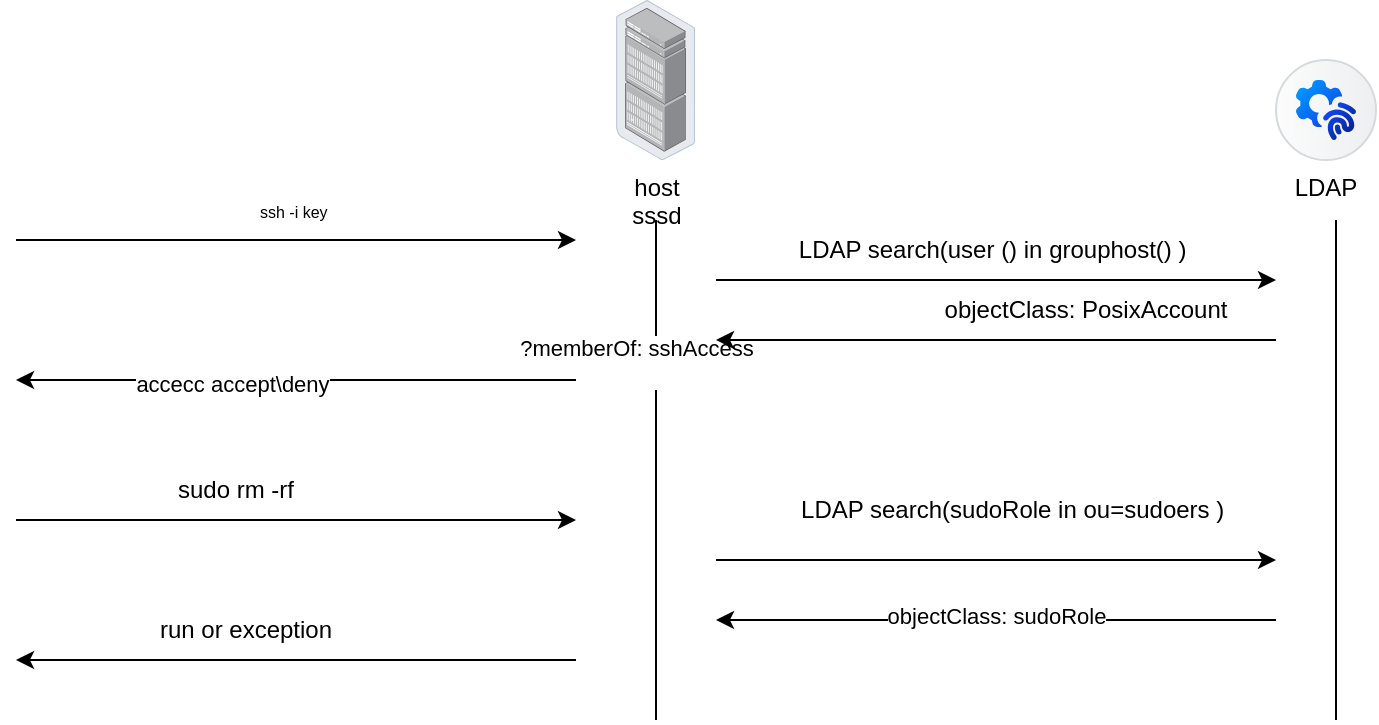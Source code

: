 <mxfile version="28.2.7">
  <diagram name="Страница — 1" id="ES0QzxzYQoj7FINaQqWn">
    <mxGraphModel dx="983" dy="1687" grid="1" gridSize="10" guides="1" tooltips="1" connect="1" arrows="1" fold="1" page="1" pageScale="1" pageWidth="827" pageHeight="1169" math="0" shadow="0">
      <root>
        <mxCell id="0" />
        <mxCell id="1" parent="0" />
        <mxCell id="kE9ulc5vbB1E9aAx0UHr-1" value="host&lt;br&gt;sssd" style="image;points=[];aspect=fixed;html=1;align=center;shadow=0;dashed=0;image=img/lib/allied_telesis/storage/Datacenter_Server_Rack_EoR.svg;" vertex="1" parent="1">
          <mxGeometry x="380" y="-40.0" width="39.58" height="80" as="geometry" />
        </mxCell>
        <mxCell id="kE9ulc5vbB1E9aAx0UHr-2" value="LDAP" style="shape=mxgraph.sap.icon;labelPosition=center;verticalLabelPosition=bottom;align=center;verticalAlign=top;strokeWidth=1;strokeColor=#D5DADD;fillColor=#EDEFF0;gradientColor=#FCFCFC;gradientDirection=west;aspect=fixed;SAPIcon=SAP_Authorization_Management_Service" vertex="1" parent="1">
          <mxGeometry x="710" y="-10.0" width="50" height="50" as="geometry" />
        </mxCell>
        <mxCell id="kE9ulc5vbB1E9aAx0UHr-12" value="" style="endArrow=none;html=1;rounded=0;" edge="1" parent="1">
          <mxGeometry width="50" height="50" relative="1" as="geometry">
            <mxPoint x="400" y="320" as="sourcePoint" />
            <mxPoint x="400" y="70" as="targetPoint" />
          </mxGeometry>
        </mxCell>
        <mxCell id="kE9ulc5vbB1E9aAx0UHr-29" value="&lt;div&gt;?memberOf: sshAccess&lt;/div&gt;&lt;div&gt;&lt;br&gt;&lt;/div&gt;" style="edgeLabel;html=1;align=center;verticalAlign=middle;resizable=0;points=[];" vertex="1" connectable="0" parent="kE9ulc5vbB1E9aAx0UHr-12">
          <mxGeometry x="0.485" relative="1" as="geometry">
            <mxPoint x="-10" y="6" as="offset" />
          </mxGeometry>
        </mxCell>
        <mxCell id="kE9ulc5vbB1E9aAx0UHr-13" value="" style="endArrow=none;html=1;rounded=0;" edge="1" parent="1">
          <mxGeometry width="50" height="50" relative="1" as="geometry">
            <mxPoint x="740" y="320" as="sourcePoint" />
            <mxPoint x="740" y="70" as="targetPoint" />
          </mxGeometry>
        </mxCell>
        <mxCell id="kE9ulc5vbB1E9aAx0UHr-14" value="" style="endArrow=classic;html=1;rounded=0;" edge="1" parent="1">
          <mxGeometry width="50" height="50" relative="1" as="geometry">
            <mxPoint x="80" y="80" as="sourcePoint" />
            <mxPoint x="360" y="80" as="targetPoint" />
          </mxGeometry>
        </mxCell>
        <mxCell id="kE9ulc5vbB1E9aAx0UHr-15" value="" style="endArrow=classic;html=1;rounded=0;" edge="1" parent="1">
          <mxGeometry width="50" height="50" relative="1" as="geometry">
            <mxPoint x="430" y="100" as="sourcePoint" />
            <mxPoint x="710" y="100" as="targetPoint" />
          </mxGeometry>
        </mxCell>
        <mxCell id="kE9ulc5vbB1E9aAx0UHr-16" value="" style="endArrow=classic;html=1;rounded=0;" edge="1" parent="1">
          <mxGeometry width="50" height="50" relative="1" as="geometry">
            <mxPoint x="710" y="130" as="sourcePoint" />
            <mxPoint x="430" y="130" as="targetPoint" />
          </mxGeometry>
        </mxCell>
        <mxCell id="kE9ulc5vbB1E9aAx0UHr-17" value="" style="endArrow=classic;html=1;rounded=0;" edge="1" parent="1">
          <mxGeometry width="50" height="50" relative="1" as="geometry">
            <mxPoint x="360" y="150" as="sourcePoint" />
            <mxPoint x="80" y="150" as="targetPoint" />
          </mxGeometry>
        </mxCell>
        <mxCell id="kE9ulc5vbB1E9aAx0UHr-30" value="accecc accept\deny" style="edgeLabel;html=1;align=center;verticalAlign=middle;resizable=0;points=[];" vertex="1" connectable="0" parent="kE9ulc5vbB1E9aAx0UHr-17">
          <mxGeometry x="0.228" y="2" relative="1" as="geometry">
            <mxPoint as="offset" />
          </mxGeometry>
        </mxCell>
        <mxCell id="kE9ulc5vbB1E9aAx0UHr-18" value="" style="endArrow=classic;html=1;rounded=0;" edge="1" parent="1">
          <mxGeometry width="50" height="50" relative="1" as="geometry">
            <mxPoint x="80" y="220" as="sourcePoint" />
            <mxPoint x="360" y="220" as="targetPoint" />
          </mxGeometry>
        </mxCell>
        <mxCell id="kE9ulc5vbB1E9aAx0UHr-19" value="" style="endArrow=classic;html=1;rounded=0;" edge="1" parent="1">
          <mxGeometry width="50" height="50" relative="1" as="geometry">
            <mxPoint x="430" y="240" as="sourcePoint" />
            <mxPoint x="710" y="240" as="targetPoint" />
          </mxGeometry>
        </mxCell>
        <mxCell id="kE9ulc5vbB1E9aAx0UHr-20" value="" style="endArrow=classic;html=1;rounded=0;" edge="1" parent="1">
          <mxGeometry width="50" height="50" relative="1" as="geometry">
            <mxPoint x="710" y="270" as="sourcePoint" />
            <mxPoint x="430" y="270" as="targetPoint" />
          </mxGeometry>
        </mxCell>
        <mxCell id="kE9ulc5vbB1E9aAx0UHr-34" value="&lt;div&gt;objectClass: sudoRole&lt;/div&gt;" style="edgeLabel;html=1;align=center;verticalAlign=middle;resizable=0;points=[];" vertex="1" connectable="0" parent="kE9ulc5vbB1E9aAx0UHr-20">
          <mxGeometry x="-0.05" y="-2" relative="1" as="geometry">
            <mxPoint x="-7" as="offset" />
          </mxGeometry>
        </mxCell>
        <mxCell id="kE9ulc5vbB1E9aAx0UHr-21" value="" style="endArrow=classic;html=1;rounded=0;" edge="1" parent="1">
          <mxGeometry width="50" height="50" relative="1" as="geometry">
            <mxPoint x="360" y="290" as="sourcePoint" />
            <mxPoint x="80" y="290" as="targetPoint" />
          </mxGeometry>
        </mxCell>
        <mxCell id="kE9ulc5vbB1E9aAx0UHr-22" value="&lt;font style=&quot;font-size: 8px;&quot;&gt;ssh -i key&amp;nbsp;&lt;/font&gt;" style="text;html=1;whiteSpace=wrap;strokeColor=none;fillColor=none;align=center;verticalAlign=middle;rounded=0;" vertex="1" parent="1">
          <mxGeometry x="90" y="50" width="260" height="30" as="geometry" />
        </mxCell>
        <mxCell id="kE9ulc5vbB1E9aAx0UHr-26" value="LDAP search(user () in grouphost() )&amp;nbsp;" style="text;html=1;whiteSpace=wrap;strokeColor=none;fillColor=none;align=center;verticalAlign=middle;rounded=0;" vertex="1" parent="1">
          <mxGeometry x="460" y="70" width="220" height="30" as="geometry" />
        </mxCell>
        <mxCell id="kE9ulc5vbB1E9aAx0UHr-28" value="&lt;div&gt;objectClass: PosixAccount&lt;/div&gt;" style="text;html=1;whiteSpace=wrap;strokeColor=none;fillColor=none;align=center;verticalAlign=middle;rounded=0;" vertex="1" parent="1">
          <mxGeometry x="530" y="100" width="170" height="30" as="geometry" />
        </mxCell>
        <mxCell id="kE9ulc5vbB1E9aAx0UHr-32" value="sudo rm -rf" style="text;html=1;whiteSpace=wrap;strokeColor=none;fillColor=none;align=center;verticalAlign=middle;rounded=0;" vertex="1" parent="1">
          <mxGeometry x="160" y="190" width="60" height="30" as="geometry" />
        </mxCell>
        <mxCell id="kE9ulc5vbB1E9aAx0UHr-33" value="LDAP search(sudoRole in ou=sudoers )&amp;nbsp;" style="text;html=1;whiteSpace=wrap;strokeColor=none;fillColor=none;align=center;verticalAlign=middle;rounded=0;" vertex="1" parent="1">
          <mxGeometry x="470" y="200" width="220" height="30" as="geometry" />
        </mxCell>
        <mxCell id="kE9ulc5vbB1E9aAx0UHr-37" value="run or exception" style="text;html=1;whiteSpace=wrap;strokeColor=none;fillColor=none;align=center;verticalAlign=middle;rounded=0;" vertex="1" parent="1">
          <mxGeometry x="140" y="260" width="110" height="30" as="geometry" />
        </mxCell>
      </root>
    </mxGraphModel>
  </diagram>
</mxfile>
